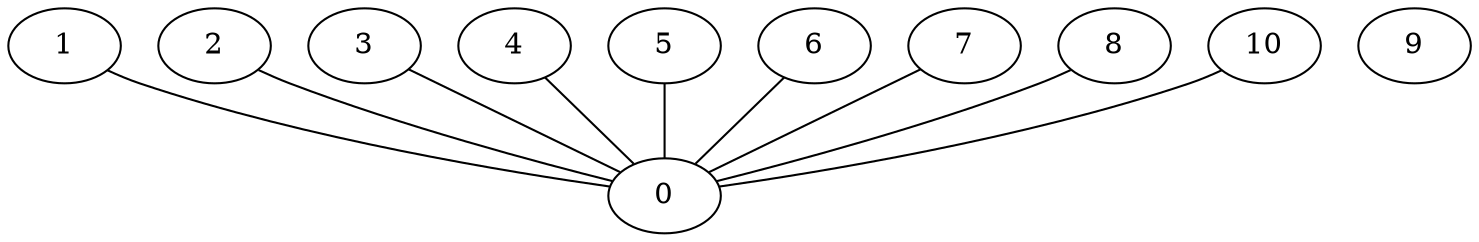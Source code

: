 graph G {
0;
1;
2;
3;
4;
5;
6;
7;
8;
9;
10;
2--0 ;
1--0 ;
4--0 ;
3--0 ;
6--0 ;
5--0 ;
7--0 ;
8--0 ;
10--0 ;
}
